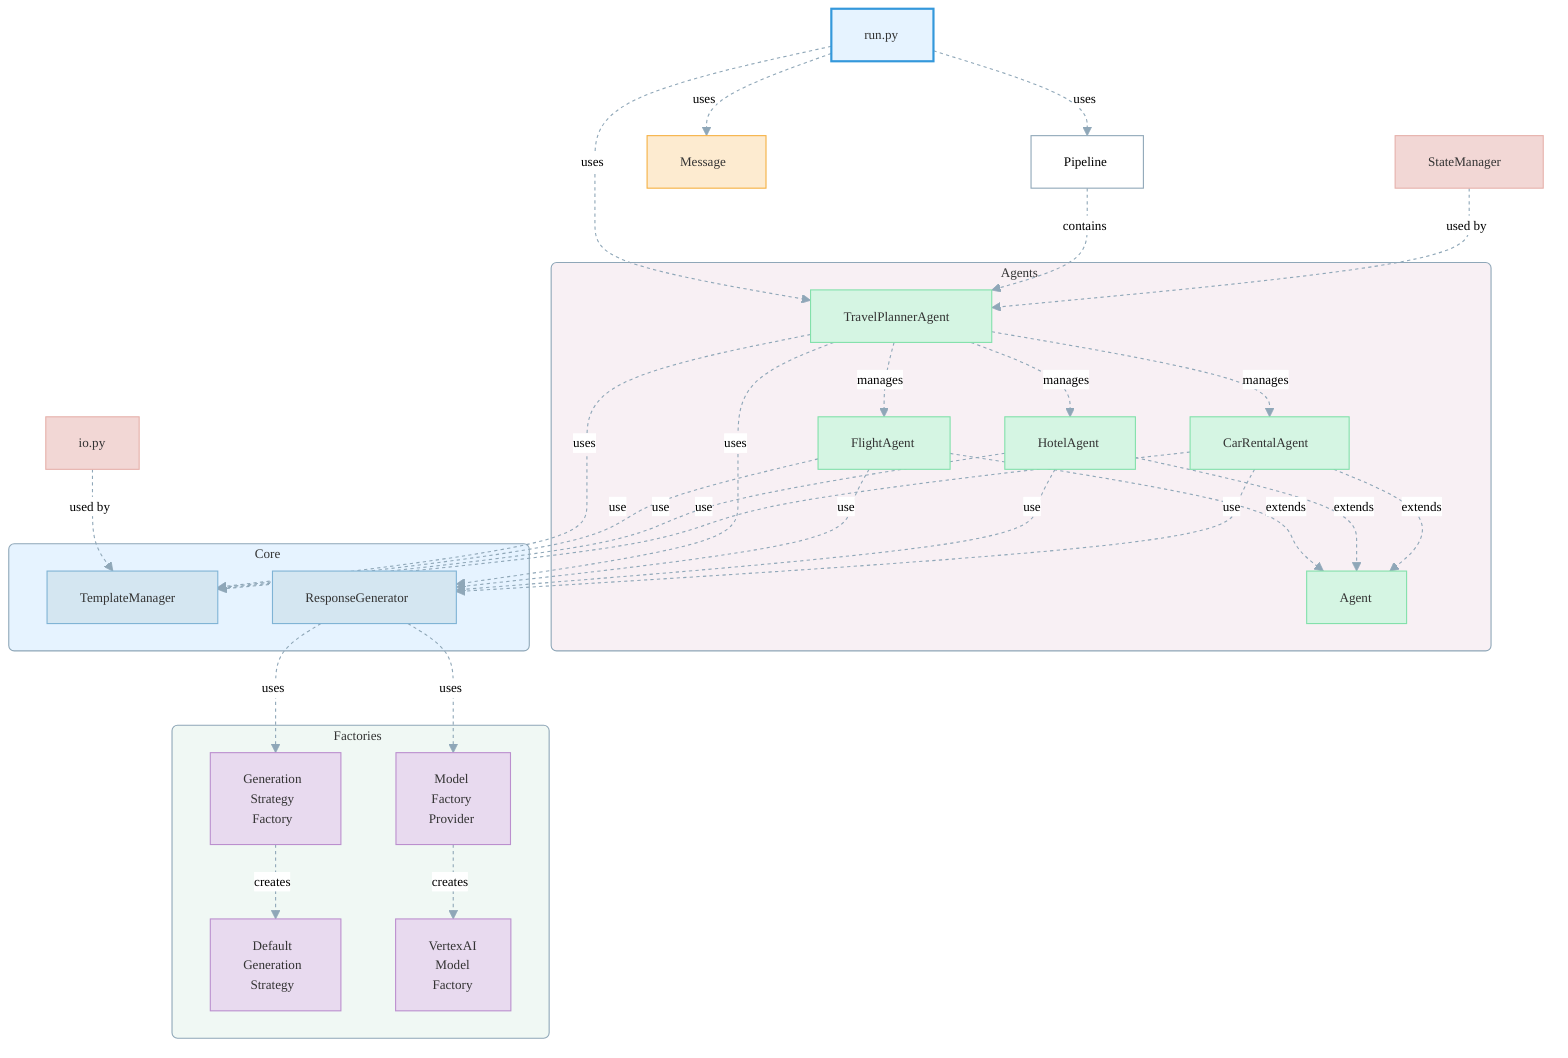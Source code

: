 %%{init: {
  'theme': 'neutral',
  'themeVariables': {
    'primaryColor': '#f0f4f8',
    'primaryTextColor': '#333',
    'primaryBorderColor': '#8fa7b8',
    'lineColor': '#8fa7b8',
    'secondaryColor': '#f8f0f4',
    'tertiaryColor': '#f4f8f0',
    'fontFamily': 'Trebuchet MS, Arial, sans-serif',
    'fontSize': '12px'
  }
}}%%

graph TD
    classDef default fill:#fff,stroke:#8fa7b8,stroke-width:1px;
    classDef entrypoint fill:#e6f3ff,color:#333,stroke:#3498db,stroke-width:2px;
    classDef config fill:#f9efd4,color:#333,stroke:#d4b26a;
    classDef core fill:#d4e6f1,color:#333,stroke:#7fb3d5;
    classDef agent fill:#d5f5e3,color:#333,stroke:#82e0aa;
    classDef message fill:#fdebd0,color:#333,stroke:#f5b041;
    classDef factory fill:#e8daef,color:#333,stroke:#bb8fce;
    classDef strategy fill:#d6eaf8,color:#333,stroke:#85c1e9;
    classDef util fill:#f2d7d5,color:#333,stroke:#e6b0aa;

    A[run.py] -->|uses| B[Pipeline]
    A -->|uses| C[TravelPlannerAgent]
    A -->|uses| D[Message]
    
    subgraph Agents["Agents"]
        C -->|manages| E[FlightAgent]
        C -->|manages| F[HotelAgent]
        C -->|manages| G[CarRentalAgent]
        J[Agent]
    end
    
    E & F & G -.->|extends| J
    
    B -->|contains| C
    
    subgraph Core["Core"]
        H[TemplateManager]
        I[ResponseGenerator]
    end
    
    C -->|uses| H
    C -->|uses| I
    E & F & G -->|use| H
    E & F & G -->|use| I
    
    subgraph Factories["Factories"]
        K[Generation<br>Strategy<br>Factory]
        L[Model<br>Factory<br>Provider]
        M[Default<br>Generation<br>Strategy]
        N[VertexAI<br>Model<br>Factory]
    end
    
    I -->|uses| K
    I -->|uses| L
    K -.->|creates| M
    L -.->|creates| N
    
    O[StateManager] -.->|used by| C
    P[io.py] -.->|used by| H

    class A entrypoint;
    class H,I core;
    class C,E,F,G,J agent;
    class D message;
    class K,L,M,N factory;
    class O,P util;

    linkStyle default stroke:#8fa7b8,stroke-width:1px,stroke-dasharray: 3 3;

    style Agents fill:#f8f0f4,stroke:#8fa7b8,stroke-width:1px,rx:5,ry:5;
    style Core fill:#e6f3ff,stroke:#8fa7b8,stroke-width:1px,rx:5,ry:5;
    style Factories fill:#f0f8f4,stroke:#8fa7b8,stroke-width:1px,rx:5,ry:5;